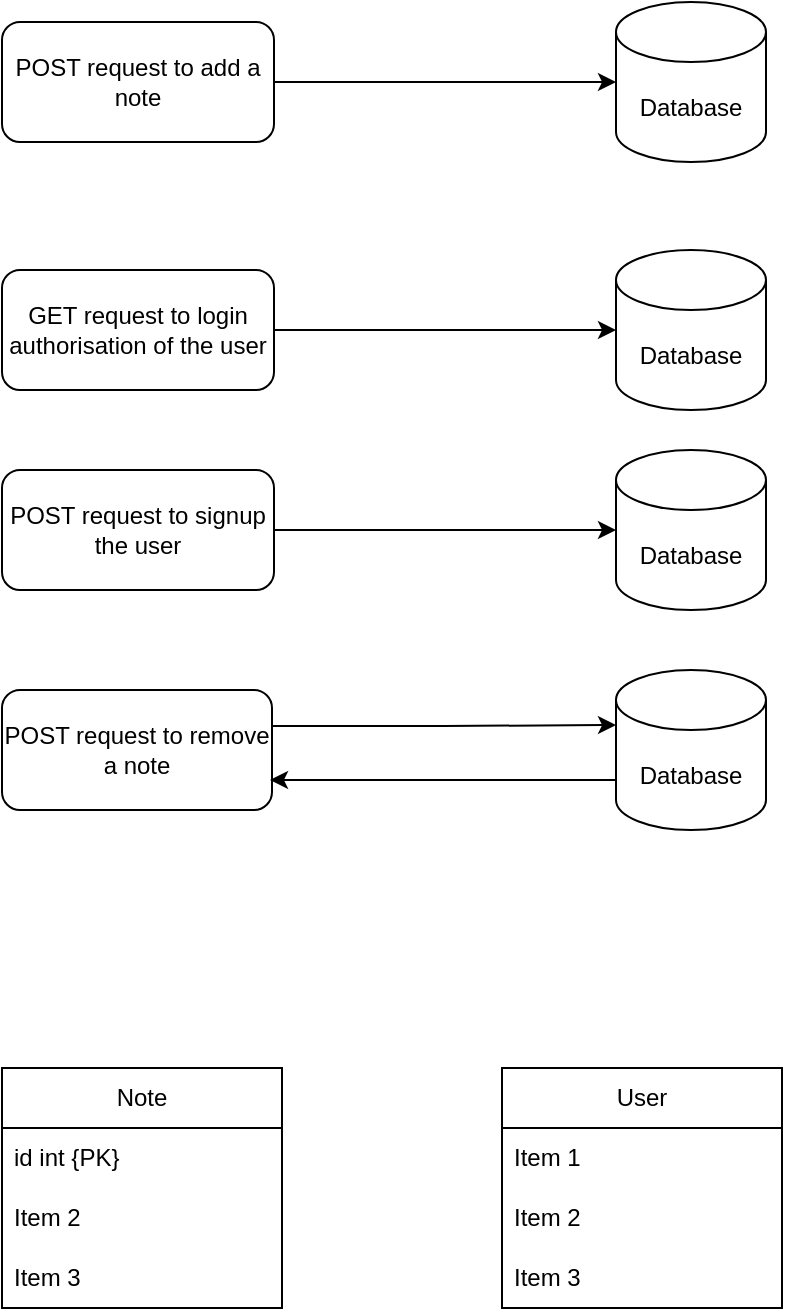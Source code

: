 <mxfile version="22.0.4" type="github">
  <diagram name="Page-1" id="uPg6snv2tzJXgFNiM9jB">
    <mxGraphModel dx="674" dy="503" grid="0" gridSize="10" guides="1" tooltips="1" connect="1" arrows="1" fold="1" page="1" pageScale="1" pageWidth="827" pageHeight="1169" math="0" shadow="0">
      <root>
        <mxCell id="0" />
        <mxCell id="1" parent="0" />
        <mxCell id="vUhW8tttIEPbLT15ki83-34" value="POST request to add a note" style="rounded=1;whiteSpace=wrap;html=1;" vertex="1" parent="1">
          <mxGeometry x="224" y="66" width="136" height="60" as="geometry" />
        </mxCell>
        <mxCell id="vUhW8tttIEPbLT15ki83-35" value="Database" style="shape=cylinder3;whiteSpace=wrap;html=1;boundedLbl=1;backgroundOutline=1;size=15;" vertex="1" parent="1">
          <mxGeometry x="531" y="56" width="75" height="80" as="geometry" />
        </mxCell>
        <mxCell id="vUhW8tttIEPbLT15ki83-36" style="edgeStyle=orthogonalEdgeStyle;rounded=0;orthogonalLoop=1;jettySize=auto;html=1;entryX=0;entryY=0.5;entryDx=0;entryDy=0;entryPerimeter=0;" edge="1" parent="1" source="vUhW8tttIEPbLT15ki83-34" target="vUhW8tttIEPbLT15ki83-35">
          <mxGeometry relative="1" as="geometry" />
        </mxCell>
        <mxCell id="vUhW8tttIEPbLT15ki83-38" value="Database" style="shape=cylinder3;whiteSpace=wrap;html=1;boundedLbl=1;backgroundOutline=1;size=15;" vertex="1" parent="1">
          <mxGeometry x="531" y="180" width="75" height="80" as="geometry" />
        </mxCell>
        <mxCell id="vUhW8tttIEPbLT15ki83-40" value="POST request to remove a note" style="rounded=1;whiteSpace=wrap;html=1;" vertex="1" parent="1">
          <mxGeometry x="224" y="400" width="135" height="60" as="geometry" />
        </mxCell>
        <mxCell id="vUhW8tttIEPbLT15ki83-41" value="GET request to login authorisation of the user" style="rounded=1;whiteSpace=wrap;html=1;" vertex="1" parent="1">
          <mxGeometry x="224" y="190" width="136" height="60" as="geometry" />
        </mxCell>
        <mxCell id="vUhW8tttIEPbLT15ki83-44" style="edgeStyle=orthogonalEdgeStyle;rounded=0;orthogonalLoop=1;jettySize=auto;html=1;" edge="1" parent="1" source="vUhW8tttIEPbLT15ki83-42">
          <mxGeometry relative="1" as="geometry">
            <mxPoint x="358" y="445" as="targetPoint" />
            <Array as="points">
              <mxPoint x="489" y="445" />
              <mxPoint x="489" y="445" />
            </Array>
          </mxGeometry>
        </mxCell>
        <mxCell id="vUhW8tttIEPbLT15ki83-42" value="Database" style="shape=cylinder3;whiteSpace=wrap;html=1;boundedLbl=1;backgroundOutline=1;size=15;" vertex="1" parent="1">
          <mxGeometry x="531" y="390" width="75" height="80" as="geometry" />
        </mxCell>
        <mxCell id="vUhW8tttIEPbLT15ki83-43" style="edgeStyle=orthogonalEdgeStyle;rounded=0;orthogonalLoop=1;jettySize=auto;html=1;entryX=0;entryY=0;entryDx=0;entryDy=27.5;entryPerimeter=0;exitX=1;exitY=0.25;exitDx=0;exitDy=0;" edge="1" parent="1" source="vUhW8tttIEPbLT15ki83-40" target="vUhW8tttIEPbLT15ki83-42">
          <mxGeometry relative="1" as="geometry">
            <Array as="points">
              <mxPoint x="359" y="418" />
              <mxPoint x="445" y="418" />
            </Array>
          </mxGeometry>
        </mxCell>
        <mxCell id="vUhW8tttIEPbLT15ki83-46" style="edgeStyle=orthogonalEdgeStyle;rounded=0;orthogonalLoop=1;jettySize=auto;html=1;entryX=0;entryY=0.5;entryDx=0;entryDy=0;entryPerimeter=0;" edge="1" parent="1" source="vUhW8tttIEPbLT15ki83-41" target="vUhW8tttIEPbLT15ki83-38">
          <mxGeometry relative="1" as="geometry" />
        </mxCell>
        <mxCell id="vUhW8tttIEPbLT15ki83-47" value="POST request to signup the user" style="rounded=1;whiteSpace=wrap;html=1;" vertex="1" parent="1">
          <mxGeometry x="224" y="290" width="136" height="60" as="geometry" />
        </mxCell>
        <mxCell id="vUhW8tttIEPbLT15ki83-48" style="edgeStyle=orthogonalEdgeStyle;rounded=0;orthogonalLoop=1;jettySize=auto;html=1;entryX=0;entryY=0.5;entryDx=0;entryDy=0;entryPerimeter=0;" edge="1" source="vUhW8tttIEPbLT15ki83-47" target="vUhW8tttIEPbLT15ki83-49" parent="1">
          <mxGeometry relative="1" as="geometry" />
        </mxCell>
        <mxCell id="vUhW8tttIEPbLT15ki83-49" value="Database" style="shape=cylinder3;whiteSpace=wrap;html=1;boundedLbl=1;backgroundOutline=1;size=15;" vertex="1" parent="1">
          <mxGeometry x="531" y="280" width="75" height="80" as="geometry" />
        </mxCell>
        <mxCell id="vUhW8tttIEPbLT15ki83-50" value="Note" style="swimlane;fontStyle=0;childLayout=stackLayout;horizontal=1;startSize=30;horizontalStack=0;resizeParent=1;resizeParentMax=0;resizeLast=0;collapsible=1;marginBottom=0;whiteSpace=wrap;html=1;" vertex="1" parent="1">
          <mxGeometry x="224" y="589" width="140" height="120" as="geometry" />
        </mxCell>
        <mxCell id="vUhW8tttIEPbLT15ki83-51" value="id int {PK}" style="text;strokeColor=none;fillColor=none;align=left;verticalAlign=middle;spacingLeft=4;spacingRight=4;overflow=hidden;points=[[0,0.5],[1,0.5]];portConstraint=eastwest;rotatable=0;whiteSpace=wrap;html=1;" vertex="1" parent="vUhW8tttIEPbLT15ki83-50">
          <mxGeometry y="30" width="140" height="30" as="geometry" />
        </mxCell>
        <mxCell id="vUhW8tttIEPbLT15ki83-52" value="Item 2" style="text;strokeColor=none;fillColor=none;align=left;verticalAlign=middle;spacingLeft=4;spacingRight=4;overflow=hidden;points=[[0,0.5],[1,0.5]];portConstraint=eastwest;rotatable=0;whiteSpace=wrap;html=1;" vertex="1" parent="vUhW8tttIEPbLT15ki83-50">
          <mxGeometry y="60" width="140" height="30" as="geometry" />
        </mxCell>
        <mxCell id="vUhW8tttIEPbLT15ki83-53" value="Item 3" style="text;strokeColor=none;fillColor=none;align=left;verticalAlign=middle;spacingLeft=4;spacingRight=4;overflow=hidden;points=[[0,0.5],[1,0.5]];portConstraint=eastwest;rotatable=0;whiteSpace=wrap;html=1;" vertex="1" parent="vUhW8tttIEPbLT15ki83-50">
          <mxGeometry y="90" width="140" height="30" as="geometry" />
        </mxCell>
        <mxCell id="vUhW8tttIEPbLT15ki83-54" value="User" style="swimlane;fontStyle=0;childLayout=stackLayout;horizontal=1;startSize=30;horizontalStack=0;resizeParent=1;resizeParentMax=0;resizeLast=0;collapsible=1;marginBottom=0;whiteSpace=wrap;html=1;" vertex="1" parent="1">
          <mxGeometry x="474" y="589" width="140" height="120" as="geometry" />
        </mxCell>
        <mxCell id="vUhW8tttIEPbLT15ki83-55" value="Item 1" style="text;strokeColor=none;fillColor=none;align=left;verticalAlign=middle;spacingLeft=4;spacingRight=4;overflow=hidden;points=[[0,0.5],[1,0.5]];portConstraint=eastwest;rotatable=0;whiteSpace=wrap;html=1;" vertex="1" parent="vUhW8tttIEPbLT15ki83-54">
          <mxGeometry y="30" width="140" height="30" as="geometry" />
        </mxCell>
        <mxCell id="vUhW8tttIEPbLT15ki83-56" value="Item 2" style="text;strokeColor=none;fillColor=none;align=left;verticalAlign=middle;spacingLeft=4;spacingRight=4;overflow=hidden;points=[[0,0.5],[1,0.5]];portConstraint=eastwest;rotatable=0;whiteSpace=wrap;html=1;" vertex="1" parent="vUhW8tttIEPbLT15ki83-54">
          <mxGeometry y="60" width="140" height="30" as="geometry" />
        </mxCell>
        <mxCell id="vUhW8tttIEPbLT15ki83-57" value="Item 3" style="text;strokeColor=none;fillColor=none;align=left;verticalAlign=middle;spacingLeft=4;spacingRight=4;overflow=hidden;points=[[0,0.5],[1,0.5]];portConstraint=eastwest;rotatable=0;whiteSpace=wrap;html=1;" vertex="1" parent="vUhW8tttIEPbLT15ki83-54">
          <mxGeometry y="90" width="140" height="30" as="geometry" />
        </mxCell>
      </root>
    </mxGraphModel>
  </diagram>
</mxfile>
